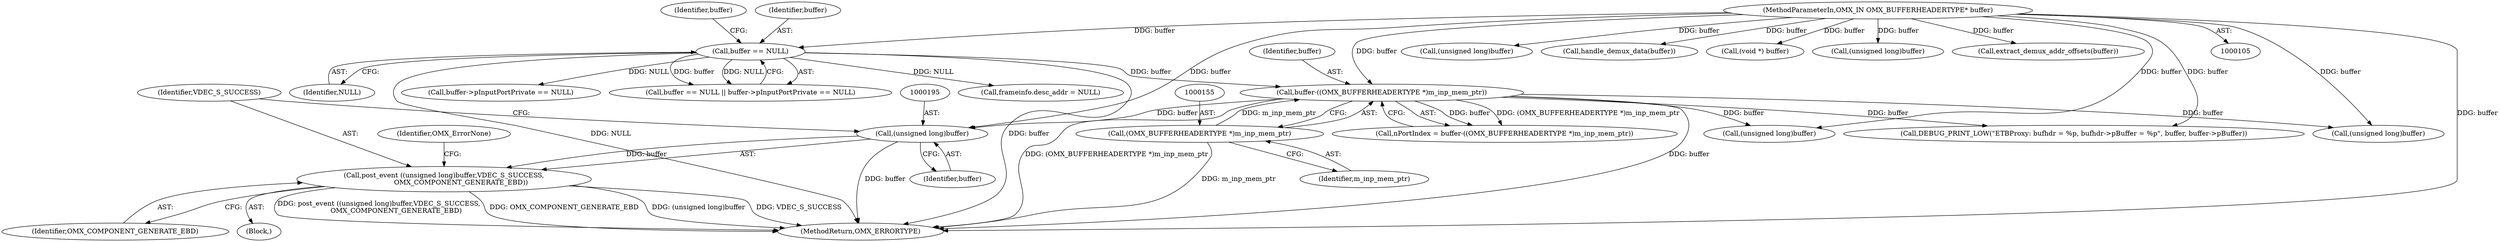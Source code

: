 digraph "0_Android_5b82f4f90c3d531313714df4b936f92fb0ff15cf_0@pointer" {
"1000194" [label="(Call,(unsigned long)buffer)"];
"1000152" [label="(Call,buffer-((OMX_BUFFERHEADERTYPE *)m_inp_mem_ptr))"];
"1000137" [label="(Call,buffer == NULL)"];
"1000107" [label="(MethodParameterIn,OMX_IN OMX_BUFFERHEADERTYPE* buffer)"];
"1000154" [label="(Call,(OMX_BUFFERHEADERTYPE *)m_inp_mem_ptr)"];
"1000193" [label="(Call,post_event ((unsigned long)buffer,VDEC_S_SUCCESS,\n                OMX_COMPONENT_GENERATE_EBD))"];
"1000197" [label="(Identifier,VDEC_S_SUCCESS)"];
"1000139" [label="(Identifier,NULL)"];
"1000870" [label="(Call,(unsigned long)buffer)"];
"1000198" [label="(Identifier,OMX_COMPONENT_GENERATE_EBD)"];
"1000196" [label="(Identifier,buffer)"];
"1000437" [label="(Call,handle_demux_data(buffer))"];
"1000367" [label="(Call,(void *) buffer)"];
"1000137" [label="(Call,buffer == NULL)"];
"1000194" [label="(Call,(unsigned long)buffer)"];
"1000140" [label="(Call,buffer->pInputPortPrivate == NULL)"];
"1000884" [label="(Call,(unsigned long)buffer)"];
"1000190" [label="(Block,)"];
"1000142" [label="(Identifier,buffer)"];
"1000156" [label="(Identifier,m_inp_mem_ptr)"];
"1000290" [label="(Call,DEBUG_PRINT_LOW(\"ETBProxy: bufhdr = %p, bufhdr->pBuffer = %p\", buffer, buffer->pBuffer))"];
"1000136" [label="(Call,buffer == NULL || buffer->pInputPortPrivate == NULL)"];
"1000138" [label="(Identifier,buffer)"];
"1000200" [label="(Identifier,OMX_ErrorNone)"];
"1000153" [label="(Identifier,buffer)"];
"1000107" [label="(MethodParameterIn,OMX_IN OMX_BUFFERHEADERTYPE* buffer)"];
"1000461" [label="(Call,frameinfo.desc_addr = NULL)"];
"1000154" [label="(Call,(OMX_BUFFERHEADERTYPE *)m_inp_mem_ptr)"];
"1000430" [label="(Call,extract_demux_addr_offsets(buffer))"];
"1000908" [label="(MethodReturn,OMX_ERRORTYPE)"];
"1000152" [label="(Call,buffer-((OMX_BUFFERHEADERTYPE *)m_inp_mem_ptr))"];
"1000276" [label="(Call,(unsigned long)buffer)"];
"1000209" [label="(Call,(unsigned long)buffer)"];
"1000150" [label="(Call,nPortIndex = buffer-((OMX_BUFFERHEADERTYPE *)m_inp_mem_ptr))"];
"1000193" [label="(Call,post_event ((unsigned long)buffer,VDEC_S_SUCCESS,\n                OMX_COMPONENT_GENERATE_EBD))"];
"1000194" -> "1000193"  [label="AST: "];
"1000194" -> "1000196"  [label="CFG: "];
"1000195" -> "1000194"  [label="AST: "];
"1000196" -> "1000194"  [label="AST: "];
"1000197" -> "1000194"  [label="CFG: "];
"1000194" -> "1000908"  [label="DDG: buffer"];
"1000194" -> "1000193"  [label="DDG: buffer"];
"1000152" -> "1000194"  [label="DDG: buffer"];
"1000107" -> "1000194"  [label="DDG: buffer"];
"1000152" -> "1000150"  [label="AST: "];
"1000152" -> "1000154"  [label="CFG: "];
"1000153" -> "1000152"  [label="AST: "];
"1000154" -> "1000152"  [label="AST: "];
"1000150" -> "1000152"  [label="CFG: "];
"1000152" -> "1000908"  [label="DDG: buffer"];
"1000152" -> "1000908"  [label="DDG: (OMX_BUFFERHEADERTYPE *)m_inp_mem_ptr"];
"1000152" -> "1000150"  [label="DDG: buffer"];
"1000152" -> "1000150"  [label="DDG: (OMX_BUFFERHEADERTYPE *)m_inp_mem_ptr"];
"1000137" -> "1000152"  [label="DDG: buffer"];
"1000107" -> "1000152"  [label="DDG: buffer"];
"1000154" -> "1000152"  [label="DDG: m_inp_mem_ptr"];
"1000152" -> "1000209"  [label="DDG: buffer"];
"1000152" -> "1000276"  [label="DDG: buffer"];
"1000152" -> "1000290"  [label="DDG: buffer"];
"1000137" -> "1000136"  [label="AST: "];
"1000137" -> "1000139"  [label="CFG: "];
"1000138" -> "1000137"  [label="AST: "];
"1000139" -> "1000137"  [label="AST: "];
"1000142" -> "1000137"  [label="CFG: "];
"1000136" -> "1000137"  [label="CFG: "];
"1000137" -> "1000908"  [label="DDG: NULL"];
"1000137" -> "1000908"  [label="DDG: buffer"];
"1000137" -> "1000136"  [label="DDG: buffer"];
"1000137" -> "1000136"  [label="DDG: NULL"];
"1000107" -> "1000137"  [label="DDG: buffer"];
"1000137" -> "1000140"  [label="DDG: NULL"];
"1000137" -> "1000461"  [label="DDG: NULL"];
"1000107" -> "1000105"  [label="AST: "];
"1000107" -> "1000908"  [label="DDG: buffer"];
"1000107" -> "1000209"  [label="DDG: buffer"];
"1000107" -> "1000276"  [label="DDG: buffer"];
"1000107" -> "1000290"  [label="DDG: buffer"];
"1000107" -> "1000367"  [label="DDG: buffer"];
"1000107" -> "1000430"  [label="DDG: buffer"];
"1000107" -> "1000437"  [label="DDG: buffer"];
"1000107" -> "1000870"  [label="DDG: buffer"];
"1000107" -> "1000884"  [label="DDG: buffer"];
"1000154" -> "1000156"  [label="CFG: "];
"1000155" -> "1000154"  [label="AST: "];
"1000156" -> "1000154"  [label="AST: "];
"1000154" -> "1000908"  [label="DDG: m_inp_mem_ptr"];
"1000193" -> "1000190"  [label="AST: "];
"1000193" -> "1000198"  [label="CFG: "];
"1000197" -> "1000193"  [label="AST: "];
"1000198" -> "1000193"  [label="AST: "];
"1000200" -> "1000193"  [label="CFG: "];
"1000193" -> "1000908"  [label="DDG: (unsigned long)buffer"];
"1000193" -> "1000908"  [label="DDG: VDEC_S_SUCCESS"];
"1000193" -> "1000908"  [label="DDG: post_event ((unsigned long)buffer,VDEC_S_SUCCESS,\n                OMX_COMPONENT_GENERATE_EBD)"];
"1000193" -> "1000908"  [label="DDG: OMX_COMPONENT_GENERATE_EBD"];
}
